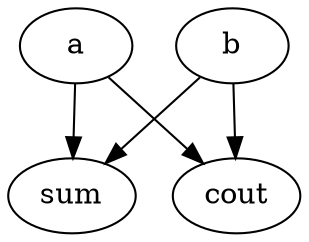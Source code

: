 strict digraph "" {
	a -> sum	[weight=1.0];
	a -> cout	[weight=1.0];
	b -> sum	[weight=1.0];
	b -> cout	[weight=1.0];
}
